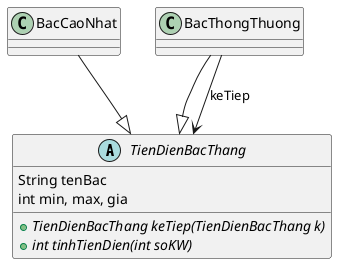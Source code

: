 @startuml
'https://plantuml.com/class-diagram

abstract class TienDienBacThang{
    String tenBac
    int min, max, gia
    + {abstract}TienDienBacThang keTiep(TienDienBacThang k)
    + {abstract} int tinhTienDien(int soKW)
}

class BacCaoNhat

class BacThongThuong

BacCaoNhat --|> TienDienBacThang
BacThongThuong --|> TienDienBacThang
BacThongThuong --> TienDienBacThang : keTiep

@enduml